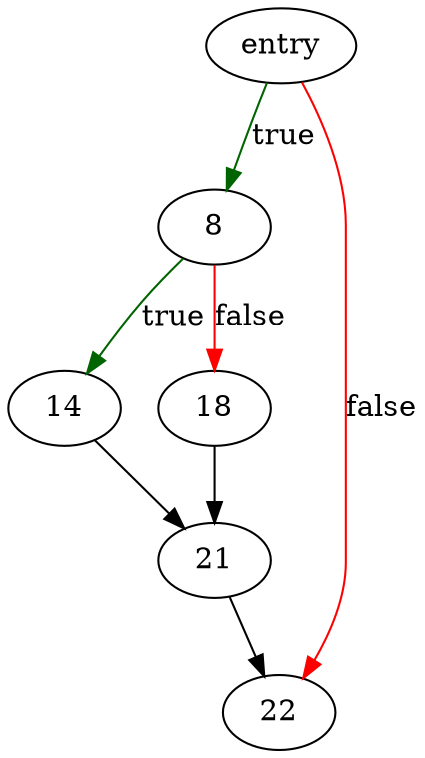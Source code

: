digraph "resolveAttachExpr" {
	// Node definitions.
	2 [label=entry];
	8;
	14;
	18;
	21;
	22;

	// Edge definitions.
	2 -> 8 [
		color=darkgreen
		label=true
	];
	2 -> 22 [
		color=red
		label=false
	];
	8 -> 14 [
		color=darkgreen
		label=true
	];
	8 -> 18 [
		color=red
		label=false
	];
	14 -> 21;
	18 -> 21;
	21 -> 22;
}